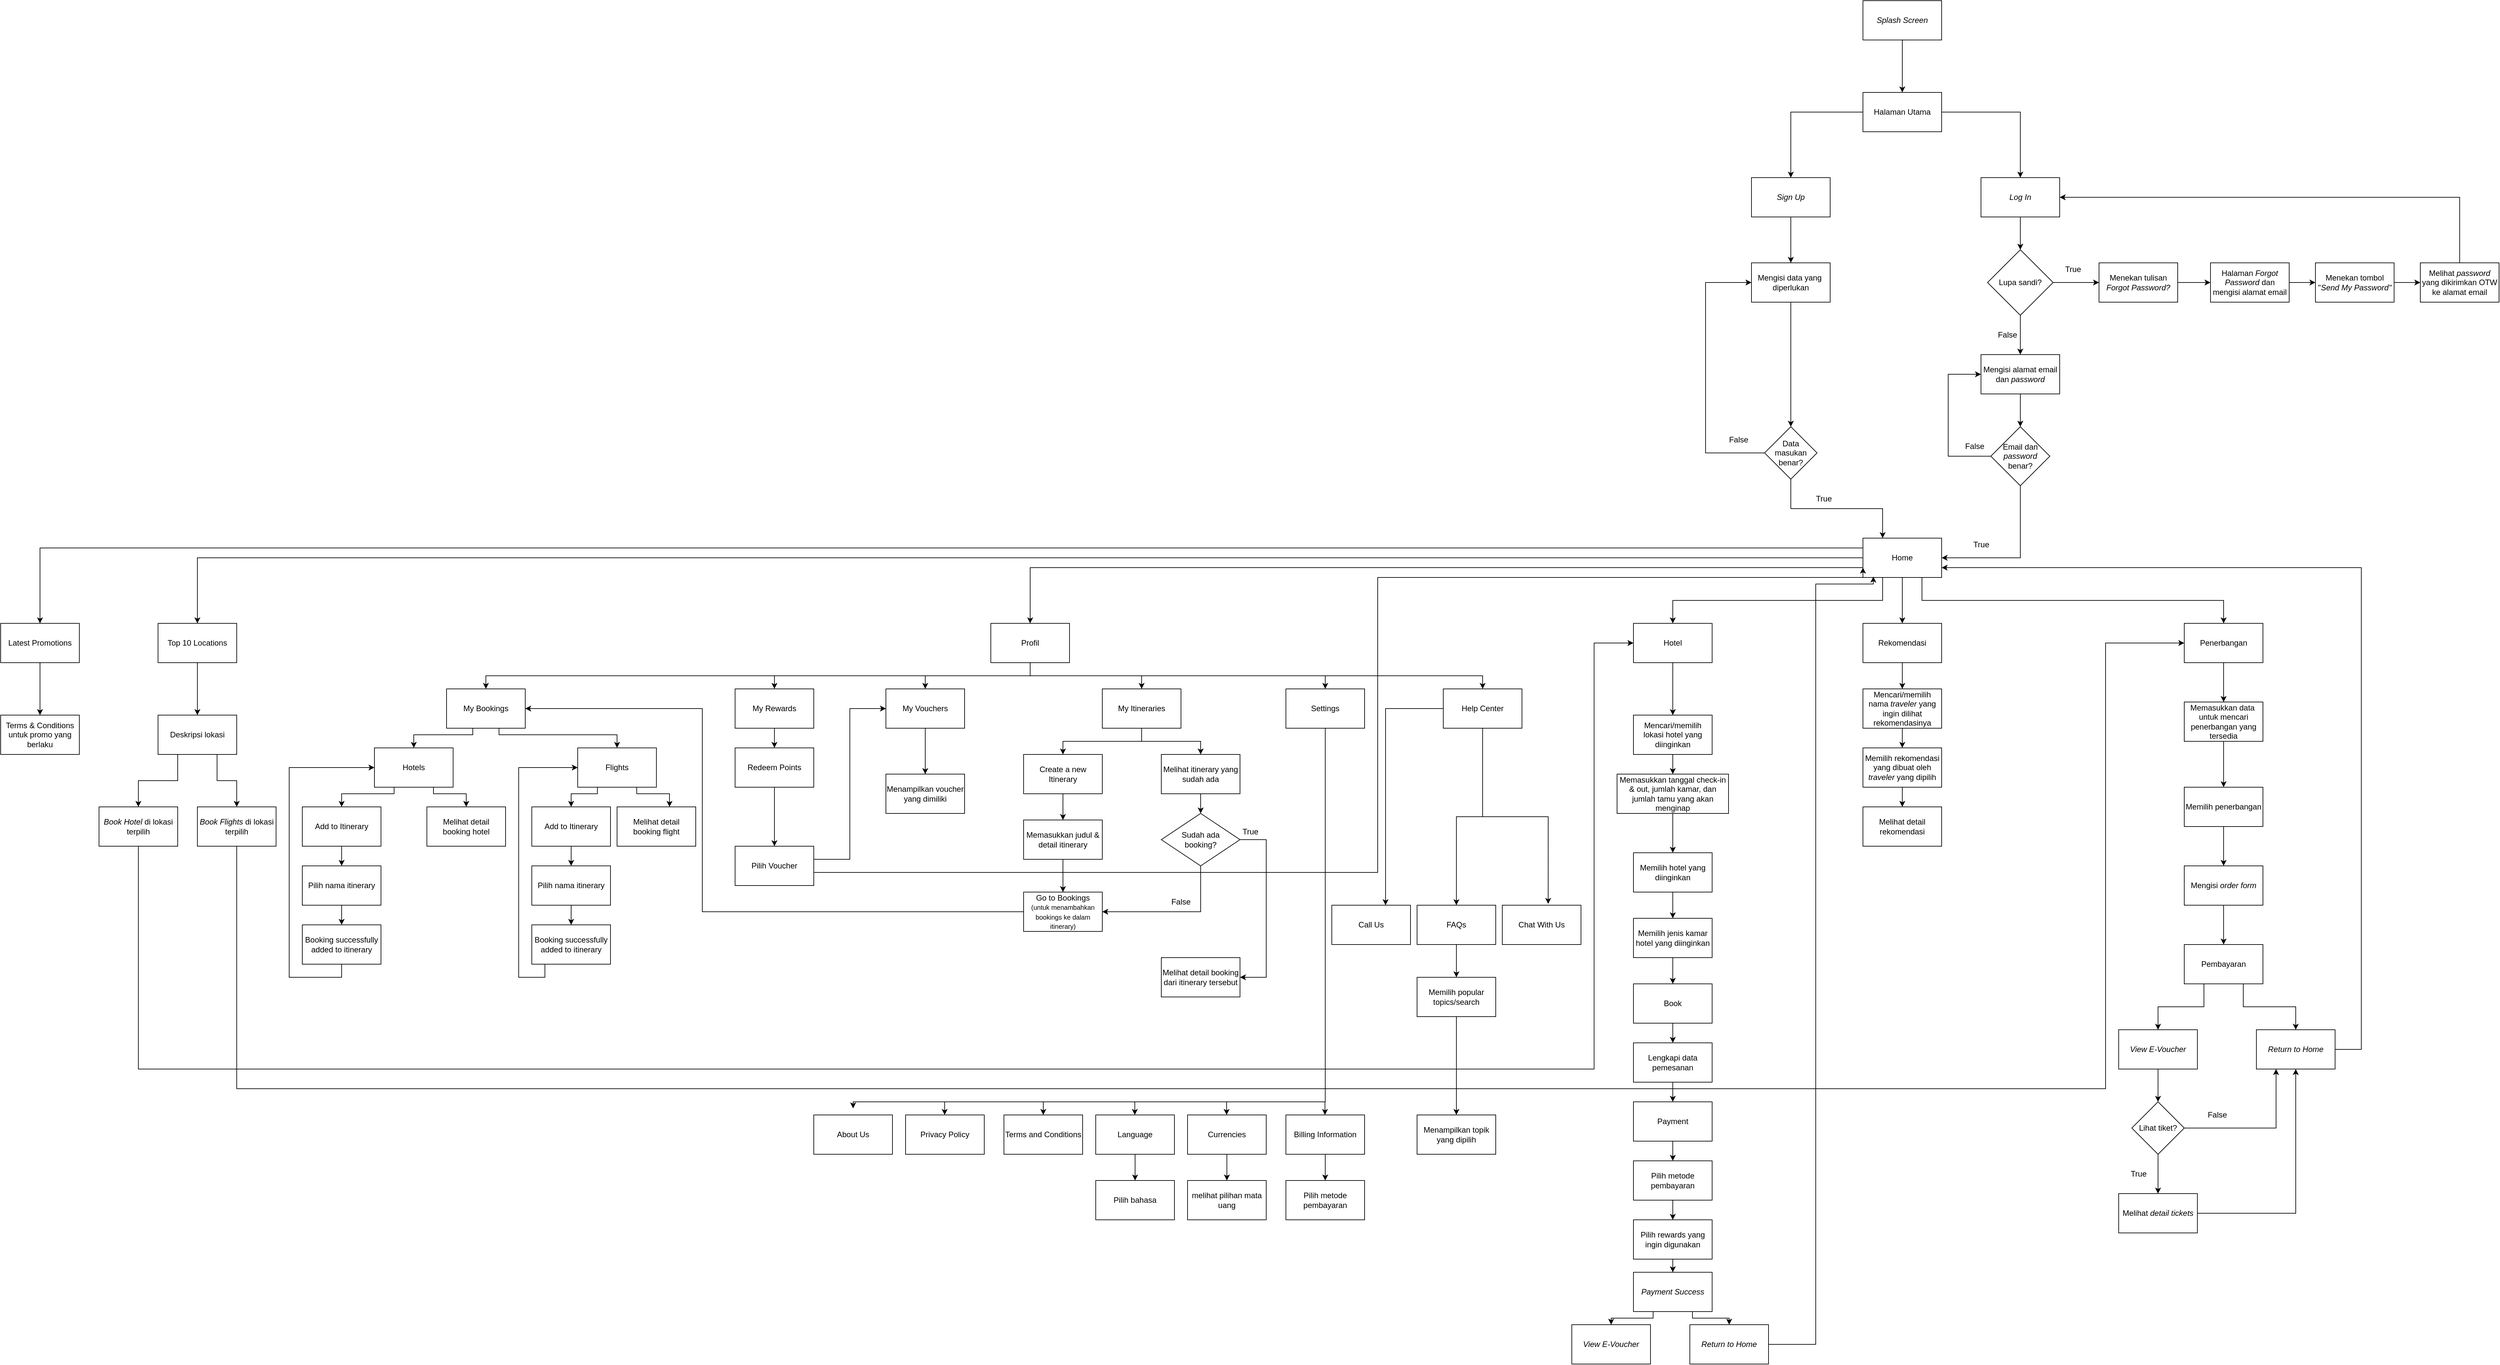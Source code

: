 <mxfile version="14.5.1" type="device"><diagram id="8YFYLt1w7RgwN1LZ5fEW" name="Page-1"><mxGraphModel dx="3655" dy="672" grid="1" gridSize="10" guides="1" tooltips="1" connect="1" arrows="1" fold="1" page="1" pageScale="1" pageWidth="850" pageHeight="1100" math="0" shadow="0"><root><mxCell id="0"/><mxCell id="1" parent="0"/><mxCell id="KbHJJBPF7_Dh9JoA5g-G-7" style="edgeStyle=orthogonalEdgeStyle;rounded=0;orthogonalLoop=1;jettySize=auto;html=1;exitX=0.5;exitY=1;exitDx=0;exitDy=0;" parent="1" source="KbHJJBPF7_Dh9JoA5g-G-1" target="KbHJJBPF7_Dh9JoA5g-G-2" edge="1"><mxGeometry relative="1" as="geometry"/></mxCell><mxCell id="KbHJJBPF7_Dh9JoA5g-G-1" value="&lt;i&gt;Splash Screen&lt;/i&gt;" style="rounded=0;whiteSpace=wrap;html=1;" parent="1" vertex="1"><mxGeometry x="420" y="60" width="120" height="60" as="geometry"/></mxCell><mxCell id="KbHJJBPF7_Dh9JoA5g-G-5" style="edgeStyle=orthogonalEdgeStyle;rounded=0;orthogonalLoop=1;jettySize=auto;html=1;exitX=0;exitY=0.5;exitDx=0;exitDy=0;" parent="1" source="KbHJJBPF7_Dh9JoA5g-G-2" target="KbHJJBPF7_Dh9JoA5g-G-3" edge="1"><mxGeometry relative="1" as="geometry"/></mxCell><mxCell id="KbHJJBPF7_Dh9JoA5g-G-6" style="edgeStyle=orthogonalEdgeStyle;rounded=0;orthogonalLoop=1;jettySize=auto;html=1;exitX=1;exitY=0.5;exitDx=0;exitDy=0;" parent="1" source="KbHJJBPF7_Dh9JoA5g-G-2" target="KbHJJBPF7_Dh9JoA5g-G-4" edge="1"><mxGeometry relative="1" as="geometry"/></mxCell><mxCell id="KbHJJBPF7_Dh9JoA5g-G-2" value="Halaman Utama" style="rounded=0;whiteSpace=wrap;html=1;" parent="1" vertex="1"><mxGeometry x="420" y="200" width="120" height="60" as="geometry"/></mxCell><mxCell id="KbHJJBPF7_Dh9JoA5g-G-9" style="edgeStyle=orthogonalEdgeStyle;rounded=0;orthogonalLoop=1;jettySize=auto;html=1;exitX=0.5;exitY=1;exitDx=0;exitDy=0;" parent="1" source="KbHJJBPF7_Dh9JoA5g-G-3" target="KbHJJBPF7_Dh9JoA5g-G-8" edge="1"><mxGeometry relative="1" as="geometry"/></mxCell><mxCell id="KbHJJBPF7_Dh9JoA5g-G-3" value="&lt;i&gt;Sign Up&lt;/i&gt;" style="rounded=0;whiteSpace=wrap;html=1;" parent="1" vertex="1"><mxGeometry x="250" y="330" width="120" height="60" as="geometry"/></mxCell><mxCell id="KbHJJBPF7_Dh9JoA5g-G-13" style="edgeStyle=orthogonalEdgeStyle;rounded=0;orthogonalLoop=1;jettySize=auto;html=1;exitX=0.5;exitY=1;exitDx=0;exitDy=0;" parent="1" source="KbHJJBPF7_Dh9JoA5g-G-4" target="KbHJJBPF7_Dh9JoA5g-G-12" edge="1"><mxGeometry relative="1" as="geometry"/></mxCell><mxCell id="KbHJJBPF7_Dh9JoA5g-G-4" value="&lt;i&gt;Log In&lt;/i&gt;" style="rounded=0;whiteSpace=wrap;html=1;" parent="1" vertex="1"><mxGeometry x="600" y="330" width="120" height="60" as="geometry"/></mxCell><mxCell id="KbHJJBPF7_Dh9JoA5g-G-37" style="edgeStyle=orthogonalEdgeStyle;rounded=0;orthogonalLoop=1;jettySize=auto;html=1;exitX=0.5;exitY=1;exitDx=0;exitDy=0;" parent="1" source="KbHJJBPF7_Dh9JoA5g-G-8" target="KbHJJBPF7_Dh9JoA5g-G-28" edge="1"><mxGeometry relative="1" as="geometry"/></mxCell><mxCell id="KbHJJBPF7_Dh9JoA5g-G-8" value="Mengisi data yang&amp;nbsp;&lt;br&gt;diperlukan" style="rounded=0;whiteSpace=wrap;html=1;" parent="1" vertex="1"><mxGeometry x="250" y="460" width="120" height="60" as="geometry"/></mxCell><mxCell id="KbHJJBPF7_Dh9JoA5g-G-30" style="edgeStyle=orthogonalEdgeStyle;rounded=0;orthogonalLoop=1;jettySize=auto;html=1;exitX=0.5;exitY=1;exitDx=0;exitDy=0;entryX=0.5;entryY=0;entryDx=0;entryDy=0;" parent="1" source="KbHJJBPF7_Dh9JoA5g-G-10" target="KbHJJBPF7_Dh9JoA5g-G-29" edge="1"><mxGeometry relative="1" as="geometry"/></mxCell><mxCell id="KbHJJBPF7_Dh9JoA5g-G-10" value="Mengisi alamat email dan &lt;i&gt;password&lt;/i&gt;" style="rounded=0;whiteSpace=wrap;html=1;" parent="1" vertex="1"><mxGeometry x="600" y="600" width="120" height="60" as="geometry"/></mxCell><mxCell id="KbHJJBPF7_Dh9JoA5g-G-15" style="edgeStyle=orthogonalEdgeStyle;rounded=0;orthogonalLoop=1;jettySize=auto;html=1;exitX=0.5;exitY=1;exitDx=0;exitDy=0;entryX=0.5;entryY=0;entryDx=0;entryDy=0;" parent="1" source="KbHJJBPF7_Dh9JoA5g-G-12" target="KbHJJBPF7_Dh9JoA5g-G-10" edge="1"><mxGeometry relative="1" as="geometry"/></mxCell><mxCell id="KbHJJBPF7_Dh9JoA5g-G-18" style="edgeStyle=orthogonalEdgeStyle;rounded=0;orthogonalLoop=1;jettySize=auto;html=1;exitX=1;exitY=0.5;exitDx=0;exitDy=0;entryX=0;entryY=0.5;entryDx=0;entryDy=0;" parent="1" source="KbHJJBPF7_Dh9JoA5g-G-12" target="KbHJJBPF7_Dh9JoA5g-G-17" edge="1"><mxGeometry relative="1" as="geometry"/></mxCell><mxCell id="KbHJJBPF7_Dh9JoA5g-G-12" value="Lupa sandi?" style="rhombus;whiteSpace=wrap;html=1;" parent="1" vertex="1"><mxGeometry x="610" y="440" width="100" height="100" as="geometry"/></mxCell><mxCell id="KbHJJBPF7_Dh9JoA5g-G-16" value="False" style="text;html=1;align=center;verticalAlign=middle;resizable=0;points=[];autosize=1;strokeColor=none;fillColor=none;" parent="1" vertex="1"><mxGeometry x="620" y="560" width="40" height="20" as="geometry"/></mxCell><mxCell id="KbHJJBPF7_Dh9JoA5g-G-24" style="edgeStyle=orthogonalEdgeStyle;rounded=0;orthogonalLoop=1;jettySize=auto;html=1;exitX=1;exitY=0.5;exitDx=0;exitDy=0;" parent="1" source="KbHJJBPF7_Dh9JoA5g-G-17" target="KbHJJBPF7_Dh9JoA5g-G-20" edge="1"><mxGeometry relative="1" as="geometry"/></mxCell><mxCell id="KbHJJBPF7_Dh9JoA5g-G-17" value="Menekan tulisan &lt;i&gt;Forgot Password?&lt;/i&gt;" style="rounded=0;whiteSpace=wrap;html=1;" parent="1" vertex="1"><mxGeometry x="780" y="460" width="120" height="60" as="geometry"/></mxCell><mxCell id="KbHJJBPF7_Dh9JoA5g-G-19" value="True" style="text;html=1;align=center;verticalAlign=middle;resizable=0;points=[];autosize=1;strokeColor=none;fillColor=none;" parent="1" vertex="1"><mxGeometry x="720" y="460" width="40" height="20" as="geometry"/></mxCell><mxCell id="KbHJJBPF7_Dh9JoA5g-G-25" style="edgeStyle=orthogonalEdgeStyle;rounded=0;orthogonalLoop=1;jettySize=auto;html=1;exitX=1;exitY=0.5;exitDx=0;exitDy=0;entryX=0;entryY=0.5;entryDx=0;entryDy=0;" parent="1" source="KbHJJBPF7_Dh9JoA5g-G-20" target="KbHJJBPF7_Dh9JoA5g-G-21" edge="1"><mxGeometry relative="1" as="geometry"/></mxCell><mxCell id="KbHJJBPF7_Dh9JoA5g-G-20" value="Halaman &lt;i&gt;Forgot Password&lt;/i&gt;&amp;nbsp;dan mengisi alamat email" style="rounded=0;whiteSpace=wrap;html=1;" parent="1" vertex="1"><mxGeometry x="950" y="460" width="120" height="60" as="geometry"/></mxCell><mxCell id="KbHJJBPF7_Dh9JoA5g-G-26" style="edgeStyle=orthogonalEdgeStyle;rounded=0;orthogonalLoop=1;jettySize=auto;html=1;exitX=1;exitY=0.5;exitDx=0;exitDy=0;entryX=0;entryY=0.5;entryDx=0;entryDy=0;" parent="1" source="KbHJJBPF7_Dh9JoA5g-G-21" target="KbHJJBPF7_Dh9JoA5g-G-22" edge="1"><mxGeometry relative="1" as="geometry"/></mxCell><mxCell id="KbHJJBPF7_Dh9JoA5g-G-21" value="Menekan tombol &quot;&lt;i&gt;Send My Password&quot;&lt;/i&gt;" style="rounded=0;whiteSpace=wrap;html=1;" parent="1" vertex="1"><mxGeometry x="1110" y="460" width="120" height="60" as="geometry"/></mxCell><mxCell id="KbHJJBPF7_Dh9JoA5g-G-23" style="edgeStyle=orthogonalEdgeStyle;rounded=0;orthogonalLoop=1;jettySize=auto;html=1;exitX=0.5;exitY=0;exitDx=0;exitDy=0;entryX=1;entryY=0.5;entryDx=0;entryDy=0;" parent="1" source="KbHJJBPF7_Dh9JoA5g-G-22" target="KbHJJBPF7_Dh9JoA5g-G-4" edge="1"><mxGeometry relative="1" as="geometry"/></mxCell><mxCell id="KbHJJBPF7_Dh9JoA5g-G-22" value="Melihat &lt;i&gt;password &lt;/i&gt;yang dikirimkan OTW ke alamat email" style="rounded=0;whiteSpace=wrap;html=1;" parent="1" vertex="1"><mxGeometry x="1270" y="460" width="120" height="60" as="geometry"/></mxCell><mxCell id="KbHJJBPF7_Dh9JoA5g-G-44" style="edgeStyle=orthogonalEdgeStyle;rounded=0;orthogonalLoop=1;jettySize=auto;html=1;exitX=0.25;exitY=1;exitDx=0;exitDy=0;" parent="1" source="KbHJJBPF7_Dh9JoA5g-G-27" target="KbHJJBPF7_Dh9JoA5g-G-42" edge="1"><mxGeometry relative="1" as="geometry"/></mxCell><mxCell id="KbHJJBPF7_Dh9JoA5g-G-45" style="edgeStyle=orthogonalEdgeStyle;rounded=0;orthogonalLoop=1;jettySize=auto;html=1;exitX=0.5;exitY=1;exitDx=0;exitDy=0;entryX=0.5;entryY=0;entryDx=0;entryDy=0;" parent="1" source="KbHJJBPF7_Dh9JoA5g-G-27" target="KbHJJBPF7_Dh9JoA5g-G-43" edge="1"><mxGeometry relative="1" as="geometry"/></mxCell><mxCell id="KbHJJBPF7_Dh9JoA5g-G-47" style="edgeStyle=orthogonalEdgeStyle;rounded=0;orthogonalLoop=1;jettySize=auto;html=1;exitX=0.75;exitY=1;exitDx=0;exitDy=0;entryX=0.5;entryY=0;entryDx=0;entryDy=0;" parent="1" source="KbHJJBPF7_Dh9JoA5g-G-27" target="KbHJJBPF7_Dh9JoA5g-G-46" edge="1"><mxGeometry relative="1" as="geometry"/></mxCell><mxCell id="KbHJJBPF7_Dh9JoA5g-G-49" style="edgeStyle=orthogonalEdgeStyle;rounded=0;orthogonalLoop=1;jettySize=auto;html=1;exitX=0;exitY=0.75;exitDx=0;exitDy=0;entryX=0.5;entryY=0;entryDx=0;entryDy=0;" parent="1" source="KbHJJBPF7_Dh9JoA5g-G-27" target="KbHJJBPF7_Dh9JoA5g-G-48" edge="1"><mxGeometry relative="1" as="geometry"/></mxCell><mxCell id="G6gUPYzxtePiCVGA9TBC-2" style="edgeStyle=orthogonalEdgeStyle;rounded=0;orthogonalLoop=1;jettySize=auto;html=1;exitX=0;exitY=0.5;exitDx=0;exitDy=0;entryX=0.5;entryY=0;entryDx=0;entryDy=0;" parent="1" source="KbHJJBPF7_Dh9JoA5g-G-27" target="G6gUPYzxtePiCVGA9TBC-1" edge="1"><mxGeometry relative="1" as="geometry"/></mxCell><mxCell id="G6gUPYzxtePiCVGA9TBC-4" style="edgeStyle=orthogonalEdgeStyle;rounded=0;orthogonalLoop=1;jettySize=auto;html=1;exitX=0;exitY=0.25;exitDx=0;exitDy=0;entryX=0.5;entryY=0;entryDx=0;entryDy=0;" parent="1" source="KbHJJBPF7_Dh9JoA5g-G-27" target="G6gUPYzxtePiCVGA9TBC-3" edge="1"><mxGeometry relative="1" as="geometry"/></mxCell><mxCell id="KbHJJBPF7_Dh9JoA5g-G-27" value="Home" style="rounded=0;whiteSpace=wrap;html=1;" parent="1" vertex="1"><mxGeometry x="420" y="880" width="120" height="60" as="geometry"/></mxCell><mxCell id="KbHJJBPF7_Dh9JoA5g-G-36" style="edgeStyle=orthogonalEdgeStyle;rounded=0;orthogonalLoop=1;jettySize=auto;html=1;exitX=0.5;exitY=1;exitDx=0;exitDy=0;entryX=0.25;entryY=0;entryDx=0;entryDy=0;" parent="1" source="KbHJJBPF7_Dh9JoA5g-G-28" target="KbHJJBPF7_Dh9JoA5g-G-27" edge="1"><mxGeometry relative="1" as="geometry"/></mxCell><mxCell id="KbHJJBPF7_Dh9JoA5g-G-38" style="edgeStyle=orthogonalEdgeStyle;rounded=0;orthogonalLoop=1;jettySize=auto;html=1;exitX=0;exitY=0.5;exitDx=0;exitDy=0;entryX=0;entryY=0.5;entryDx=0;entryDy=0;" parent="1" source="KbHJJBPF7_Dh9JoA5g-G-28" target="KbHJJBPF7_Dh9JoA5g-G-8" edge="1"><mxGeometry relative="1" as="geometry"><Array as="points"><mxPoint x="180" y="750"/><mxPoint x="180" y="490"/></Array></mxGeometry></mxCell><mxCell id="KbHJJBPF7_Dh9JoA5g-G-28" value="Data&lt;br&gt;masukan benar?" style="rhombus;whiteSpace=wrap;html=1;" parent="1" vertex="1"><mxGeometry x="270" y="710" width="80" height="80" as="geometry"/></mxCell><mxCell id="KbHJJBPF7_Dh9JoA5g-G-33" style="edgeStyle=orthogonalEdgeStyle;rounded=0;orthogonalLoop=1;jettySize=auto;html=1;exitX=0;exitY=0.5;exitDx=0;exitDy=0;entryX=0;entryY=0.5;entryDx=0;entryDy=0;" parent="1" source="KbHJJBPF7_Dh9JoA5g-G-29" target="KbHJJBPF7_Dh9JoA5g-G-10" edge="1"><mxGeometry relative="1" as="geometry"><Array as="points"><mxPoint x="550" y="755"/><mxPoint x="550" y="630"/></Array></mxGeometry></mxCell><mxCell id="KbHJJBPF7_Dh9JoA5g-G-35" style="edgeStyle=orthogonalEdgeStyle;rounded=0;orthogonalLoop=1;jettySize=auto;html=1;exitX=0.5;exitY=1;exitDx=0;exitDy=0;entryX=1;entryY=0.5;entryDx=0;entryDy=0;" parent="1" source="KbHJJBPF7_Dh9JoA5g-G-29" target="KbHJJBPF7_Dh9JoA5g-G-27" edge="1"><mxGeometry relative="1" as="geometry"/></mxCell><mxCell id="KbHJJBPF7_Dh9JoA5g-G-29" value="Email dan &lt;i&gt;password &lt;/i&gt;benar?" style="rhombus;whiteSpace=wrap;html=1;" parent="1" vertex="1"><mxGeometry x="615" y="710" width="90" height="90" as="geometry"/></mxCell><mxCell id="KbHJJBPF7_Dh9JoA5g-G-34" value="False" style="text;html=1;align=center;verticalAlign=middle;resizable=0;points=[];autosize=1;strokeColor=none;fillColor=none;" parent="1" vertex="1"><mxGeometry x="570" y="730" width="40" height="20" as="geometry"/></mxCell><mxCell id="KbHJJBPF7_Dh9JoA5g-G-39" value="False" style="text;html=1;align=center;verticalAlign=middle;resizable=0;points=[];autosize=1;strokeColor=none;fillColor=none;" parent="1" vertex="1"><mxGeometry x="210" y="720" width="40" height="20" as="geometry"/></mxCell><mxCell id="KbHJJBPF7_Dh9JoA5g-G-40" value="True" style="text;html=1;align=center;verticalAlign=middle;resizable=0;points=[];autosize=1;strokeColor=none;fillColor=none;" parent="1" vertex="1"><mxGeometry x="340" y="810" width="40" height="20" as="geometry"/></mxCell><mxCell id="KbHJJBPF7_Dh9JoA5g-G-41" value="True" style="text;html=1;align=center;verticalAlign=middle;resizable=0;points=[];autosize=1;strokeColor=none;fillColor=none;" parent="1" vertex="1"><mxGeometry x="580" y="880" width="40" height="20" as="geometry"/></mxCell><mxCell id="Qm7H0HKvZ-F3eRkmMisn-2" style="edgeStyle=orthogonalEdgeStyle;rounded=0;orthogonalLoop=1;jettySize=auto;html=1;exitX=0.5;exitY=1;exitDx=0;exitDy=0;entryX=0.5;entryY=0;entryDx=0;entryDy=0;" parent="1" source="KbHJJBPF7_Dh9JoA5g-G-42" target="Qm7H0HKvZ-F3eRkmMisn-1" edge="1"><mxGeometry relative="1" as="geometry"/></mxCell><mxCell id="KbHJJBPF7_Dh9JoA5g-G-42" value="Hotel" style="rounded=0;whiteSpace=wrap;html=1;" parent="1" vertex="1"><mxGeometry x="70" y="1010" width="120" height="60" as="geometry"/></mxCell><mxCell id="fMOGtuUM9XB1euA9JvSt-58" style="edgeStyle=orthogonalEdgeStyle;rounded=0;orthogonalLoop=1;jettySize=auto;html=1;exitX=0.5;exitY=1;exitDx=0;exitDy=0;entryX=0.5;entryY=0;entryDx=0;entryDy=0;fontSize=12;" parent="1" source="KbHJJBPF7_Dh9JoA5g-G-43" target="fMOGtuUM9XB1euA9JvSt-55" edge="1"><mxGeometry relative="1" as="geometry"/></mxCell><mxCell id="KbHJJBPF7_Dh9JoA5g-G-43" value="Rekomendasi" style="rounded=0;whiteSpace=wrap;html=1;" parent="1" vertex="1"><mxGeometry x="420" y="1010" width="120" height="60" as="geometry"/></mxCell><mxCell id="KbHJJBPF7_Dh9JoA5g-G-52" style="edgeStyle=orthogonalEdgeStyle;rounded=0;orthogonalLoop=1;jettySize=auto;html=1;exitX=0.5;exitY=1;exitDx=0;exitDy=0;entryX=0.5;entryY=0;entryDx=0;entryDy=0;" parent="1" source="KbHJJBPF7_Dh9JoA5g-G-46" target="KbHJJBPF7_Dh9JoA5g-G-51" edge="1"><mxGeometry relative="1" as="geometry"/></mxCell><mxCell id="KbHJJBPF7_Dh9JoA5g-G-46" value="Penerbangan" style="rounded=0;whiteSpace=wrap;html=1;" parent="1" vertex="1"><mxGeometry x="910" y="1010" width="120" height="60" as="geometry"/></mxCell><mxCell id="fMOGtuUM9XB1euA9JvSt-9" style="edgeStyle=orthogonalEdgeStyle;rounded=0;orthogonalLoop=1;jettySize=auto;html=1;exitX=0.5;exitY=1;exitDx=0;exitDy=0;entryX=0.5;entryY=0;entryDx=0;entryDy=0;" parent="1" source="KbHJJBPF7_Dh9JoA5g-G-48" target="fMOGtuUM9XB1euA9JvSt-1" edge="1"><mxGeometry relative="1" as="geometry"/></mxCell><mxCell id="fMOGtuUM9XB1euA9JvSt-10" style="edgeStyle=orthogonalEdgeStyle;rounded=0;orthogonalLoop=1;jettySize=auto;html=1;exitX=0.5;exitY=1;exitDx=0;exitDy=0;entryX=0.5;entryY=0;entryDx=0;entryDy=0;" parent="1" source="KbHJJBPF7_Dh9JoA5g-G-48" target="fMOGtuUM9XB1euA9JvSt-2" edge="1"><mxGeometry relative="1" as="geometry"/></mxCell><mxCell id="fMOGtuUM9XB1euA9JvSt-11" style="edgeStyle=orthogonalEdgeStyle;rounded=0;orthogonalLoop=1;jettySize=auto;html=1;exitX=0.5;exitY=1;exitDx=0;exitDy=0;entryX=0.5;entryY=0;entryDx=0;entryDy=0;" parent="1" source="KbHJJBPF7_Dh9JoA5g-G-48" target="fMOGtuUM9XB1euA9JvSt-3" edge="1"><mxGeometry relative="1" as="geometry"/></mxCell><mxCell id="fMOGtuUM9XB1euA9JvSt-12" style="edgeStyle=orthogonalEdgeStyle;rounded=0;orthogonalLoop=1;jettySize=auto;html=1;exitX=0.5;exitY=1;exitDx=0;exitDy=0;entryX=0.5;entryY=0;entryDx=0;entryDy=0;" parent="1" source="KbHJJBPF7_Dh9JoA5g-G-48" target="fMOGtuUM9XB1euA9JvSt-4" edge="1"><mxGeometry relative="1" as="geometry"/></mxCell><mxCell id="fMOGtuUM9XB1euA9JvSt-13" style="edgeStyle=orthogonalEdgeStyle;rounded=0;orthogonalLoop=1;jettySize=auto;html=1;exitX=0.5;exitY=1;exitDx=0;exitDy=0;entryX=0.5;entryY=0;entryDx=0;entryDy=0;" parent="1" source="KbHJJBPF7_Dh9JoA5g-G-48" target="fMOGtuUM9XB1euA9JvSt-5" edge="1"><mxGeometry relative="1" as="geometry"/></mxCell><mxCell id="fMOGtuUM9XB1euA9JvSt-14" style="edgeStyle=orthogonalEdgeStyle;rounded=0;orthogonalLoop=1;jettySize=auto;html=1;exitX=0.5;exitY=1;exitDx=0;exitDy=0;" parent="1" source="KbHJJBPF7_Dh9JoA5g-G-48" target="fMOGtuUM9XB1euA9JvSt-6" edge="1"><mxGeometry relative="1" as="geometry"/></mxCell><mxCell id="KbHJJBPF7_Dh9JoA5g-G-48" value="Profil" style="rounded=0;whiteSpace=wrap;html=1;" parent="1" vertex="1"><mxGeometry x="-910" y="1010" width="120" height="60" as="geometry"/></mxCell><mxCell id="KbHJJBPF7_Dh9JoA5g-G-54" style="edgeStyle=orthogonalEdgeStyle;rounded=0;orthogonalLoop=1;jettySize=auto;html=1;exitX=0.5;exitY=1;exitDx=0;exitDy=0;entryX=0.5;entryY=0;entryDx=0;entryDy=0;" parent="1" source="KbHJJBPF7_Dh9JoA5g-G-51" target="KbHJJBPF7_Dh9JoA5g-G-53" edge="1"><mxGeometry relative="1" as="geometry"/></mxCell><mxCell id="KbHJJBPF7_Dh9JoA5g-G-51" value="Memasukkan data&amp;nbsp; untuk mencari penerbangan yang tersedia" style="rounded=0;whiteSpace=wrap;html=1;" parent="1" vertex="1"><mxGeometry x="910" y="1130" width="120" height="60" as="geometry"/></mxCell><mxCell id="KbHJJBPF7_Dh9JoA5g-G-60" style="edgeStyle=orthogonalEdgeStyle;rounded=0;orthogonalLoop=1;jettySize=auto;html=1;exitX=0.5;exitY=1;exitDx=0;exitDy=0;entryX=0.5;entryY=0;entryDx=0;entryDy=0;" parent="1" source="KbHJJBPF7_Dh9JoA5g-G-53" target="KbHJJBPF7_Dh9JoA5g-G-55" edge="1"><mxGeometry relative="1" as="geometry"/></mxCell><mxCell id="KbHJJBPF7_Dh9JoA5g-G-53" value="Memilih penerbangan" style="rounded=0;whiteSpace=wrap;html=1;" parent="1" vertex="1"><mxGeometry x="910" y="1260" width="120" height="60" as="geometry"/></mxCell><mxCell id="KbHJJBPF7_Dh9JoA5g-G-61" style="edgeStyle=orthogonalEdgeStyle;rounded=0;orthogonalLoop=1;jettySize=auto;html=1;exitX=0.5;exitY=1;exitDx=0;exitDy=0;entryX=0.5;entryY=0;entryDx=0;entryDy=0;" parent="1" source="KbHJJBPF7_Dh9JoA5g-G-55" target="KbHJJBPF7_Dh9JoA5g-G-56" edge="1"><mxGeometry relative="1" as="geometry"/></mxCell><mxCell id="KbHJJBPF7_Dh9JoA5g-G-55" value="Mengisi&amp;nbsp;&lt;i&gt;order form&lt;/i&gt;" style="rounded=0;whiteSpace=wrap;html=1;" parent="1" vertex="1"><mxGeometry x="910" y="1380" width="120" height="60" as="geometry"/></mxCell><mxCell id="KbHJJBPF7_Dh9JoA5g-G-71" style="edgeStyle=orthogonalEdgeStyle;rounded=0;orthogonalLoop=1;jettySize=auto;html=1;exitX=0.25;exitY=1;exitDx=0;exitDy=0;entryX=0.5;entryY=0;entryDx=0;entryDy=0;" parent="1" source="KbHJJBPF7_Dh9JoA5g-G-56" target="KbHJJBPF7_Dh9JoA5g-G-58" edge="1"><mxGeometry relative="1" as="geometry"/></mxCell><mxCell id="KbHJJBPF7_Dh9JoA5g-G-72" style="edgeStyle=orthogonalEdgeStyle;rounded=0;orthogonalLoop=1;jettySize=auto;html=1;exitX=0.75;exitY=1;exitDx=0;exitDy=0;entryX=0.5;entryY=0;entryDx=0;entryDy=0;" parent="1" source="KbHJJBPF7_Dh9JoA5g-G-56" target="KbHJJBPF7_Dh9JoA5g-G-65" edge="1"><mxGeometry relative="1" as="geometry"/></mxCell><mxCell id="KbHJJBPF7_Dh9JoA5g-G-56" value="Pembayaran" style="rounded=0;whiteSpace=wrap;html=1;" parent="1" vertex="1"><mxGeometry x="910" y="1500" width="120" height="60" as="geometry"/></mxCell><mxCell id="KbHJJBPF7_Dh9JoA5g-G-67" style="edgeStyle=orthogonalEdgeStyle;rounded=0;orthogonalLoop=1;jettySize=auto;html=1;exitX=0.5;exitY=1;exitDx=0;exitDy=0;" parent="1" source="KbHJJBPF7_Dh9JoA5g-G-58" target="KbHJJBPF7_Dh9JoA5g-G-66" edge="1"><mxGeometry relative="1" as="geometry"/></mxCell><mxCell id="KbHJJBPF7_Dh9JoA5g-G-58" value="&lt;i&gt;View E-Voucher&lt;/i&gt;" style="rounded=0;whiteSpace=wrap;html=1;" parent="1" vertex="1"><mxGeometry x="810" y="1630" width="120" height="60" as="geometry"/></mxCell><mxCell id="KbHJJBPF7_Dh9JoA5g-G-73" style="edgeStyle=orthogonalEdgeStyle;rounded=0;orthogonalLoop=1;jettySize=auto;html=1;exitX=1;exitY=0.5;exitDx=0;exitDy=0;entryX=1;entryY=0.75;entryDx=0;entryDy=0;" parent="1" source="KbHJJBPF7_Dh9JoA5g-G-65" target="KbHJJBPF7_Dh9JoA5g-G-27" edge="1"><mxGeometry relative="1" as="geometry"><Array as="points"><mxPoint x="1180" y="1660"/><mxPoint x="1180" y="925"/></Array></mxGeometry></mxCell><mxCell id="KbHJJBPF7_Dh9JoA5g-G-65" value="&lt;i&gt;Return to Home&lt;/i&gt;" style="rounded=0;whiteSpace=wrap;html=1;" parent="1" vertex="1"><mxGeometry x="1020" y="1630" width="120" height="60" as="geometry"/></mxCell><mxCell id="KbHJJBPF7_Dh9JoA5g-G-69" style="edgeStyle=orthogonalEdgeStyle;rounded=0;orthogonalLoop=1;jettySize=auto;html=1;exitX=0.5;exitY=1;exitDx=0;exitDy=0;entryX=0.5;entryY=0;entryDx=0;entryDy=0;" parent="1" source="KbHJJBPF7_Dh9JoA5g-G-66" target="KbHJJBPF7_Dh9JoA5g-G-68" edge="1"><mxGeometry relative="1" as="geometry"/></mxCell><mxCell id="KbHJJBPF7_Dh9JoA5g-G-78" style="edgeStyle=orthogonalEdgeStyle;rounded=0;orthogonalLoop=1;jettySize=auto;html=1;exitX=1;exitY=0.5;exitDx=0;exitDy=0;entryX=0.25;entryY=1;entryDx=0;entryDy=0;" parent="1" source="KbHJJBPF7_Dh9JoA5g-G-66" target="KbHJJBPF7_Dh9JoA5g-G-65" edge="1"><mxGeometry relative="1" as="geometry"/></mxCell><mxCell id="KbHJJBPF7_Dh9JoA5g-G-66" value="Lihat tiket?" style="rhombus;whiteSpace=wrap;html=1;" parent="1" vertex="1"><mxGeometry x="830" y="1740" width="80" height="80" as="geometry"/></mxCell><mxCell id="KbHJJBPF7_Dh9JoA5g-G-77" style="edgeStyle=orthogonalEdgeStyle;rounded=0;orthogonalLoop=1;jettySize=auto;html=1;exitX=1;exitY=0.5;exitDx=0;exitDy=0;entryX=0.5;entryY=1;entryDx=0;entryDy=0;" parent="1" source="KbHJJBPF7_Dh9JoA5g-G-68" target="KbHJJBPF7_Dh9JoA5g-G-65" edge="1"><mxGeometry relative="1" as="geometry"/></mxCell><mxCell id="KbHJJBPF7_Dh9JoA5g-G-68" value="Melihat &lt;i&gt;detail tickets&lt;/i&gt;" style="rounded=0;whiteSpace=wrap;html=1;" parent="1" vertex="1"><mxGeometry x="810" y="1880" width="120" height="60" as="geometry"/></mxCell><mxCell id="KbHJJBPF7_Dh9JoA5g-G-70" value="True" style="text;html=1;align=center;verticalAlign=middle;resizable=0;points=[];autosize=1;strokeColor=none;fillColor=none;" parent="1" vertex="1"><mxGeometry x="820" y="1840" width="40" height="20" as="geometry"/></mxCell><mxCell id="KbHJJBPF7_Dh9JoA5g-G-79" value="False" style="text;html=1;align=center;verticalAlign=middle;resizable=0;points=[];autosize=1;strokeColor=none;fillColor=none;" parent="1" vertex="1"><mxGeometry x="940" y="1750" width="40" height="20" as="geometry"/></mxCell><mxCell id="G6gUPYzxtePiCVGA9TBC-8" style="edgeStyle=orthogonalEdgeStyle;rounded=0;orthogonalLoop=1;jettySize=auto;html=1;exitX=0.5;exitY=1;exitDx=0;exitDy=0;entryX=0.5;entryY=0;entryDx=0;entryDy=0;" parent="1" source="G6gUPYzxtePiCVGA9TBC-1" target="G6gUPYzxtePiCVGA9TBC-7" edge="1"><mxGeometry relative="1" as="geometry"/></mxCell><mxCell id="G6gUPYzxtePiCVGA9TBC-1" value="Top 10 Locations" style="rounded=0;whiteSpace=wrap;html=1;" parent="1" vertex="1"><mxGeometry x="-2180" y="1010" width="120" height="60" as="geometry"/></mxCell><mxCell id="G6gUPYzxtePiCVGA9TBC-6" style="edgeStyle=orthogonalEdgeStyle;rounded=0;orthogonalLoop=1;jettySize=auto;html=1;exitX=0.5;exitY=1;exitDx=0;exitDy=0;" parent="1" source="G6gUPYzxtePiCVGA9TBC-3" target="G6gUPYzxtePiCVGA9TBC-5" edge="1"><mxGeometry relative="1" as="geometry"/></mxCell><mxCell id="G6gUPYzxtePiCVGA9TBC-3" value="Latest Promotions" style="rounded=0;whiteSpace=wrap;html=1;" parent="1" vertex="1"><mxGeometry x="-2420" y="1010" width="120" height="60" as="geometry"/></mxCell><mxCell id="G6gUPYzxtePiCVGA9TBC-5" value="Terms &amp;amp; Conditions untuk promo yang berlaku" style="rounded=0;whiteSpace=wrap;html=1;" parent="1" vertex="1"><mxGeometry x="-2420" y="1150" width="120" height="60" as="geometry"/></mxCell><mxCell id="G6gUPYzxtePiCVGA9TBC-12" style="edgeStyle=orthogonalEdgeStyle;rounded=0;orthogonalLoop=1;jettySize=auto;html=1;exitX=0.25;exitY=1;exitDx=0;exitDy=0;" parent="1" source="G6gUPYzxtePiCVGA9TBC-7" target="G6gUPYzxtePiCVGA9TBC-9" edge="1"><mxGeometry relative="1" as="geometry"/></mxCell><mxCell id="G6gUPYzxtePiCVGA9TBC-13" style="edgeStyle=orthogonalEdgeStyle;rounded=0;orthogonalLoop=1;jettySize=auto;html=1;exitX=0.75;exitY=1;exitDx=0;exitDy=0;entryX=0.5;entryY=0;entryDx=0;entryDy=0;" parent="1" source="G6gUPYzxtePiCVGA9TBC-7" target="G6gUPYzxtePiCVGA9TBC-10" edge="1"><mxGeometry relative="1" as="geometry"/></mxCell><mxCell id="G6gUPYzxtePiCVGA9TBC-7" value="Deskripsi lokasi" style="rounded=0;whiteSpace=wrap;html=1;" parent="1" vertex="1"><mxGeometry x="-2180" y="1150" width="120" height="60" as="geometry"/></mxCell><mxCell id="G6gUPYzxtePiCVGA9TBC-16" style="edgeStyle=orthogonalEdgeStyle;rounded=0;orthogonalLoop=1;jettySize=auto;html=1;exitX=0.5;exitY=1;exitDx=0;exitDy=0;entryX=0;entryY=0.5;entryDx=0;entryDy=0;" parent="1" source="G6gUPYzxtePiCVGA9TBC-9" target="KbHJJBPF7_Dh9JoA5g-G-42" edge="1"><mxGeometry relative="1" as="geometry"><Array as="points"><mxPoint x="-2210" y="1690"/><mxPoint x="10" y="1690"/><mxPoint x="10" y="1040"/></Array></mxGeometry></mxCell><mxCell id="G6gUPYzxtePiCVGA9TBC-9" value="&lt;i&gt;Book Hotel &lt;/i&gt;di lokasi terpilih" style="rounded=0;whiteSpace=wrap;html=1;" parent="1" vertex="1"><mxGeometry x="-2270" y="1290" width="120" height="60" as="geometry"/></mxCell><mxCell id="G6gUPYzxtePiCVGA9TBC-14" style="edgeStyle=orthogonalEdgeStyle;rounded=0;orthogonalLoop=1;jettySize=auto;html=1;exitX=0.5;exitY=1;exitDx=0;exitDy=0;entryX=0;entryY=0.5;entryDx=0;entryDy=0;" parent="1" source="G6gUPYzxtePiCVGA9TBC-10" target="KbHJJBPF7_Dh9JoA5g-G-46" edge="1"><mxGeometry relative="1" as="geometry"><Array as="points"><mxPoint x="-2060" y="1720"/><mxPoint x="790" y="1720"/><mxPoint x="790" y="1040"/></Array></mxGeometry></mxCell><mxCell id="G6gUPYzxtePiCVGA9TBC-10" value="&lt;i&gt;Book Flights&lt;/i&gt; di lokasi terpilih" style="rounded=0;whiteSpace=wrap;html=1;" parent="1" vertex="1"><mxGeometry x="-2120" y="1290" width="120" height="60" as="geometry"/></mxCell><mxCell id="Qm7H0HKvZ-F3eRkmMisn-5" style="edgeStyle=orthogonalEdgeStyle;rounded=0;orthogonalLoop=1;jettySize=auto;html=1;exitX=0.5;exitY=1;exitDx=0;exitDy=0;entryX=0.5;entryY=0;entryDx=0;entryDy=0;" parent="1" source="Qm7H0HKvZ-F3eRkmMisn-1" target="Qm7H0HKvZ-F3eRkmMisn-3" edge="1"><mxGeometry relative="1" as="geometry"/></mxCell><mxCell id="Qm7H0HKvZ-F3eRkmMisn-1" value="Mencari/memilih lokasi hotel yang diinginkan" style="rounded=0;whiteSpace=wrap;html=1;" parent="1" vertex="1"><mxGeometry x="70" y="1150" width="120" height="60" as="geometry"/></mxCell><mxCell id="Qm7H0HKvZ-F3eRkmMisn-7" style="edgeStyle=orthogonalEdgeStyle;rounded=0;orthogonalLoop=1;jettySize=auto;html=1;exitX=0.5;exitY=1;exitDx=0;exitDy=0;entryX=0.5;entryY=0;entryDx=0;entryDy=0;" parent="1" source="Qm7H0HKvZ-F3eRkmMisn-3" target="Qm7H0HKvZ-F3eRkmMisn-6" edge="1"><mxGeometry relative="1" as="geometry"/></mxCell><mxCell id="Qm7H0HKvZ-F3eRkmMisn-3" value="Memasukkan tanggal check-in &amp;amp; out, jumlah kamar, dan jumlah tamu yang akan menginap" style="rounded=0;whiteSpace=wrap;html=1;" parent="1" vertex="1"><mxGeometry x="45" y="1240" width="170" height="60" as="geometry"/></mxCell><mxCell id="Qm7H0HKvZ-F3eRkmMisn-10" style="edgeStyle=orthogonalEdgeStyle;rounded=0;orthogonalLoop=1;jettySize=auto;html=1;exitX=0.5;exitY=1;exitDx=0;exitDy=0;entryX=0.5;entryY=0;entryDx=0;entryDy=0;" parent="1" source="Qm7H0HKvZ-F3eRkmMisn-6" target="Qm7H0HKvZ-F3eRkmMisn-9" edge="1"><mxGeometry relative="1" as="geometry"/></mxCell><mxCell id="Qm7H0HKvZ-F3eRkmMisn-6" value="Memilih hotel yang diinginkan" style="rounded=0;whiteSpace=wrap;html=1;" parent="1" vertex="1"><mxGeometry x="70" y="1360" width="120" height="60" as="geometry"/></mxCell><mxCell id="Qm7H0HKvZ-F3eRkmMisn-12" style="edgeStyle=orthogonalEdgeStyle;rounded=0;orthogonalLoop=1;jettySize=auto;html=1;exitX=0.5;exitY=1;exitDx=0;exitDy=0;" parent="1" source="Qm7H0HKvZ-F3eRkmMisn-9" target="Qm7H0HKvZ-F3eRkmMisn-11" edge="1"><mxGeometry relative="1" as="geometry"/></mxCell><mxCell id="Qm7H0HKvZ-F3eRkmMisn-9" value="Memilih jenis kamar hotel yang diinginkan" style="rounded=0;whiteSpace=wrap;html=1;" parent="1" vertex="1"><mxGeometry x="70" y="1460" width="120" height="60" as="geometry"/></mxCell><mxCell id="Qm7H0HKvZ-F3eRkmMisn-14" style="edgeStyle=orthogonalEdgeStyle;rounded=0;orthogonalLoop=1;jettySize=auto;html=1;exitX=0.5;exitY=1;exitDx=0;exitDy=0;entryX=0.5;entryY=0;entryDx=0;entryDy=0;" parent="1" source="Qm7H0HKvZ-F3eRkmMisn-11" target="Qm7H0HKvZ-F3eRkmMisn-13" edge="1"><mxGeometry relative="1" as="geometry"/></mxCell><mxCell id="Qm7H0HKvZ-F3eRkmMisn-11" value="Book" style="rounded=0;whiteSpace=wrap;html=1;" parent="1" vertex="1"><mxGeometry x="70" y="1560" width="120" height="60" as="geometry"/></mxCell><mxCell id="Qm7H0HKvZ-F3eRkmMisn-16" style="edgeStyle=orthogonalEdgeStyle;rounded=0;orthogonalLoop=1;jettySize=auto;html=1;exitX=0.5;exitY=1;exitDx=0;exitDy=0;entryX=0.5;entryY=0;entryDx=0;entryDy=0;" parent="1" source="Qm7H0HKvZ-F3eRkmMisn-13" target="Qm7H0HKvZ-F3eRkmMisn-15" edge="1"><mxGeometry relative="1" as="geometry"/></mxCell><mxCell id="Qm7H0HKvZ-F3eRkmMisn-13" value="Lengkapi data pemesanan" style="rounded=0;whiteSpace=wrap;html=1;" parent="1" vertex="1"><mxGeometry x="70" y="1650" width="120" height="60" as="geometry"/></mxCell><mxCell id="Qm7H0HKvZ-F3eRkmMisn-19" style="edgeStyle=orthogonalEdgeStyle;rounded=0;orthogonalLoop=1;jettySize=auto;html=1;exitX=0.5;exitY=1;exitDx=0;exitDy=0;entryX=0.5;entryY=0;entryDx=0;entryDy=0;" parent="1" source="Qm7H0HKvZ-F3eRkmMisn-15" target="Qm7H0HKvZ-F3eRkmMisn-17" edge="1"><mxGeometry relative="1" as="geometry"/></mxCell><mxCell id="Qm7H0HKvZ-F3eRkmMisn-15" value="Payment" style="rounded=0;whiteSpace=wrap;html=1;" parent="1" vertex="1"><mxGeometry x="70" y="1740" width="120" height="60" as="geometry"/></mxCell><mxCell id="Qm7H0HKvZ-F3eRkmMisn-20" style="edgeStyle=orthogonalEdgeStyle;rounded=0;orthogonalLoop=1;jettySize=auto;html=1;exitX=0.5;exitY=1;exitDx=0;exitDy=0;entryX=0.5;entryY=0;entryDx=0;entryDy=0;" parent="1" source="Qm7H0HKvZ-F3eRkmMisn-17" target="Qm7H0HKvZ-F3eRkmMisn-18" edge="1"><mxGeometry relative="1" as="geometry"/></mxCell><mxCell id="Qm7H0HKvZ-F3eRkmMisn-17" value="Pilih metode pembayaran" style="rounded=0;whiteSpace=wrap;html=1;" parent="1" vertex="1"><mxGeometry x="70" y="1830" width="120" height="60" as="geometry"/></mxCell><mxCell id="Qm7H0HKvZ-F3eRkmMisn-24" style="edgeStyle=orthogonalEdgeStyle;rounded=0;orthogonalLoop=1;jettySize=auto;html=1;exitX=0.5;exitY=1;exitDx=0;exitDy=0;entryX=0.5;entryY=0;entryDx=0;entryDy=0;" parent="1" source="Qm7H0HKvZ-F3eRkmMisn-18" target="Qm7H0HKvZ-F3eRkmMisn-21" edge="1"><mxGeometry relative="1" as="geometry"/></mxCell><mxCell id="Qm7H0HKvZ-F3eRkmMisn-18" value="Pilih rewards yang ingin digunakan" style="rounded=0;whiteSpace=wrap;html=1;" parent="1" vertex="1"><mxGeometry x="70" y="1920" width="120" height="60" as="geometry"/></mxCell><mxCell id="Qm7H0HKvZ-F3eRkmMisn-25" style="edgeStyle=orthogonalEdgeStyle;rounded=0;orthogonalLoop=1;jettySize=auto;html=1;exitX=0.25;exitY=1;exitDx=0;exitDy=0;entryX=0.5;entryY=0;entryDx=0;entryDy=0;" parent="1" source="Qm7H0HKvZ-F3eRkmMisn-21" target="Qm7H0HKvZ-F3eRkmMisn-22" edge="1"><mxGeometry relative="1" as="geometry"><Array as="points"><mxPoint x="100" y="2070"/><mxPoint x="36" y="2070"/></Array></mxGeometry></mxCell><mxCell id="Qm7H0HKvZ-F3eRkmMisn-26" style="edgeStyle=orthogonalEdgeStyle;rounded=0;orthogonalLoop=1;jettySize=auto;html=1;exitX=0.75;exitY=1;exitDx=0;exitDy=0;entryX=0.5;entryY=0;entryDx=0;entryDy=0;" parent="1" source="Qm7H0HKvZ-F3eRkmMisn-21" target="Qm7H0HKvZ-F3eRkmMisn-23" edge="1"><mxGeometry relative="1" as="geometry"><Array as="points"><mxPoint x="160" y="2070"/><mxPoint x="216" y="2070"/></Array></mxGeometry></mxCell><mxCell id="Qm7H0HKvZ-F3eRkmMisn-21" value="&lt;i&gt;Payment Success&lt;/i&gt;" style="rounded=0;whiteSpace=wrap;html=1;" parent="1" vertex="1"><mxGeometry x="70" y="2000" width="120" height="60" as="geometry"/></mxCell><mxCell id="Qm7H0HKvZ-F3eRkmMisn-22" value="&lt;i&gt;View E-Voucher&lt;/i&gt;" style="rounded=0;whiteSpace=wrap;html=1;" parent="1" vertex="1"><mxGeometry x="-24" y="2080" width="120" height="60" as="geometry"/></mxCell><mxCell id="Qm7H0HKvZ-F3eRkmMisn-27" style="edgeStyle=orthogonalEdgeStyle;rounded=0;orthogonalLoop=1;jettySize=auto;html=1;exitX=1;exitY=0.5;exitDx=0;exitDy=0;entryX=0.132;entryY=0.979;entryDx=0;entryDy=0;entryPerimeter=0;" parent="1" source="Qm7H0HKvZ-F3eRkmMisn-23" target="KbHJJBPF7_Dh9JoA5g-G-27" edge="1"><mxGeometry relative="1" as="geometry"><Array as="points"><mxPoint x="348" y="2110"/><mxPoint x="348" y="950"/><mxPoint x="436" y="950"/></Array></mxGeometry></mxCell><mxCell id="Qm7H0HKvZ-F3eRkmMisn-23" value="&lt;i&gt;Return to Home&lt;/i&gt;" style="rounded=0;whiteSpace=wrap;html=1;" parent="1" vertex="1"><mxGeometry x="156" y="2080" width="120" height="60" as="geometry"/></mxCell><mxCell id="fMOGtuUM9XB1euA9JvSt-17" style="edgeStyle=orthogonalEdgeStyle;rounded=0;orthogonalLoop=1;jettySize=auto;html=1;entryX=0.5;entryY=0;entryDx=0;entryDy=0;" parent="1" source="fMOGtuUM9XB1euA9JvSt-1" target="fMOGtuUM9XB1euA9JvSt-15" edge="1"><mxGeometry relative="1" as="geometry"><Array as="points"><mxPoint x="-1700" y="1180"/><mxPoint x="-1790" y="1180"/></Array></mxGeometry></mxCell><mxCell id="fMOGtuUM9XB1euA9JvSt-18" style="edgeStyle=orthogonalEdgeStyle;rounded=0;orthogonalLoop=1;jettySize=auto;html=1;exitX=0.5;exitY=1;exitDx=0;exitDy=0;entryX=0.5;entryY=0;entryDx=0;entryDy=0;" parent="1" source="fMOGtuUM9XB1euA9JvSt-1" target="fMOGtuUM9XB1euA9JvSt-16" edge="1"><mxGeometry relative="1" as="geometry"><Array as="points"><mxPoint x="-1660" y="1180"/><mxPoint x="-1480" y="1180"/></Array></mxGeometry></mxCell><mxCell id="fMOGtuUM9XB1euA9JvSt-1" value="My Bookings" style="rounded=0;whiteSpace=wrap;html=1;" parent="1" vertex="1"><mxGeometry x="-1740" y="1110" width="120" height="60" as="geometry"/></mxCell><mxCell id="P7ioI1u_n-v822A815OQ-3" style="edgeStyle=orthogonalEdgeStyle;rounded=0;orthogonalLoop=1;jettySize=auto;html=1;entryX=0.5;entryY=0;entryDx=0;entryDy=0;" parent="1" source="fMOGtuUM9XB1euA9JvSt-2" target="P7ioI1u_n-v822A815OQ-1" edge="1"><mxGeometry relative="1" as="geometry"/></mxCell><mxCell id="fMOGtuUM9XB1euA9JvSt-2" value="My Rewards" style="rounded=0;whiteSpace=wrap;html=1;" parent="1" vertex="1"><mxGeometry x="-1300" y="1110" width="120" height="60" as="geometry"/></mxCell><mxCell id="P7ioI1u_n-v822A815OQ-39" style="edgeStyle=orthogonalEdgeStyle;rounded=0;orthogonalLoop=1;jettySize=auto;html=1;entryX=0.5;entryY=0;entryDx=0;entryDy=0;" parent="1" source="fMOGtuUM9XB1euA9JvSt-3" target="P7ioI1u_n-v822A815OQ-38" edge="1"><mxGeometry relative="1" as="geometry"/></mxCell><mxCell id="fMOGtuUM9XB1euA9JvSt-3" value="My Vouchers" style="rounded=0;whiteSpace=wrap;html=1;" parent="1" vertex="1"><mxGeometry x="-1070" y="1110" width="120" height="60" as="geometry"/></mxCell><mxCell id="fMOGtuUM9XB1euA9JvSt-21" style="edgeStyle=orthogonalEdgeStyle;rounded=0;orthogonalLoop=1;jettySize=auto;html=1;exitX=0.5;exitY=1;exitDx=0;exitDy=0;entryX=0.5;entryY=0;entryDx=0;entryDy=0;" parent="1" source="fMOGtuUM9XB1euA9JvSt-4" target="fMOGtuUM9XB1euA9JvSt-19" edge="1"><mxGeometry relative="1" as="geometry"/></mxCell><mxCell id="fMOGtuUM9XB1euA9JvSt-24" style="edgeStyle=orthogonalEdgeStyle;rounded=0;orthogonalLoop=1;jettySize=auto;html=1;exitX=0.5;exitY=1;exitDx=0;exitDy=0;entryX=0.5;entryY=0;entryDx=0;entryDy=0;" parent="1" source="fMOGtuUM9XB1euA9JvSt-4" target="fMOGtuUM9XB1euA9JvSt-23" edge="1"><mxGeometry relative="1" as="geometry"/></mxCell><mxCell id="fMOGtuUM9XB1euA9JvSt-4" value="My Itineraries" style="rounded=0;whiteSpace=wrap;html=1;" parent="1" vertex="1"><mxGeometry x="-740" y="1110" width="120" height="60" as="geometry"/></mxCell><mxCell id="P7ioI1u_n-v822A815OQ-15" style="edgeStyle=orthogonalEdgeStyle;rounded=0;orthogonalLoop=1;jettySize=auto;html=1;" parent="1" source="fMOGtuUM9XB1euA9JvSt-5" edge="1"><mxGeometry relative="1" as="geometry"><mxPoint x="-1120" y="1750" as="targetPoint"/><Array as="points"><mxPoint x="-400" y="1740"/><mxPoint x="-1120" y="1740"/></Array></mxGeometry></mxCell><mxCell id="fMOGtuUM9XB1euA9JvSt-5" value="Settings" style="rounded=0;whiteSpace=wrap;html=1;" parent="1" vertex="1"><mxGeometry x="-460" y="1110" width="120" height="60" as="geometry"/></mxCell><mxCell id="P7ioI1u_n-v822A815OQ-31" style="edgeStyle=orthogonalEdgeStyle;rounded=0;orthogonalLoop=1;jettySize=auto;html=1;entryX=0.5;entryY=0;entryDx=0;entryDy=0;" parent="1" source="fMOGtuUM9XB1euA9JvSt-6" target="P7ioI1u_n-v822A815OQ-29" edge="1"><mxGeometry relative="1" as="geometry"/></mxCell><mxCell id="P7ioI1u_n-v822A815OQ-32" style="edgeStyle=orthogonalEdgeStyle;rounded=0;orthogonalLoop=1;jettySize=auto;html=1;entryX=0.583;entryY=-0.033;entryDx=0;entryDy=0;entryPerimeter=0;" parent="1" source="fMOGtuUM9XB1euA9JvSt-6" target="P7ioI1u_n-v822A815OQ-28" edge="1"><mxGeometry relative="1" as="geometry"/></mxCell><mxCell id="P7ioI1u_n-v822A815OQ-33" style="edgeStyle=orthogonalEdgeStyle;rounded=0;orthogonalLoop=1;jettySize=auto;html=1;entryX=0.683;entryY=0;entryDx=0;entryDy=0;entryPerimeter=0;" parent="1" source="fMOGtuUM9XB1euA9JvSt-6" target="P7ioI1u_n-v822A815OQ-30" edge="1"><mxGeometry relative="1" as="geometry"/></mxCell><mxCell id="fMOGtuUM9XB1euA9JvSt-6" value="Help Center" style="rounded=0;whiteSpace=wrap;html=1;" parent="1" vertex="1"><mxGeometry x="-220" y="1110" width="120" height="60" as="geometry"/></mxCell><mxCell id="fMOGtuUM9XB1euA9JvSt-40" style="edgeStyle=orthogonalEdgeStyle;rounded=0;orthogonalLoop=1;jettySize=auto;html=1;exitX=0.25;exitY=1;exitDx=0;exitDy=0;entryX=0.5;entryY=0;entryDx=0;entryDy=0;fontSize=12;" parent="1" source="fMOGtuUM9XB1euA9JvSt-15" target="fMOGtuUM9XB1euA9JvSt-37" edge="1"><mxGeometry relative="1" as="geometry"><Array as="points"><mxPoint x="-1820" y="1270"/><mxPoint x="-1900" y="1270"/></Array></mxGeometry></mxCell><mxCell id="fMOGtuUM9XB1euA9JvSt-41" style="edgeStyle=orthogonalEdgeStyle;rounded=0;orthogonalLoop=1;jettySize=auto;html=1;exitX=0.75;exitY=1;exitDx=0;exitDy=0;fontSize=12;" parent="1" source="fMOGtuUM9XB1euA9JvSt-15" target="fMOGtuUM9XB1euA9JvSt-38" edge="1"><mxGeometry relative="1" as="geometry"><Array as="points"><mxPoint x="-1760" y="1270"/><mxPoint x="-1710" y="1270"/></Array></mxGeometry></mxCell><mxCell id="fMOGtuUM9XB1euA9JvSt-15" value="Hotels" style="rounded=0;whiteSpace=wrap;html=1;" parent="1" vertex="1"><mxGeometry x="-1850" y="1200" width="120" height="60" as="geometry"/></mxCell><mxCell id="fMOGtuUM9XB1euA9JvSt-16" value="Flights" style="rounded=0;whiteSpace=wrap;html=1;" parent="1" vertex="1"><mxGeometry x="-1540" y="1200" width="120" height="60" as="geometry"/></mxCell><mxCell id="fMOGtuUM9XB1euA9JvSt-22" style="edgeStyle=orthogonalEdgeStyle;rounded=0;orthogonalLoop=1;jettySize=auto;html=1;exitX=0.5;exitY=1;exitDx=0;exitDy=0;entryX=0.5;entryY=0;entryDx=0;entryDy=0;" parent="1" source="fMOGtuUM9XB1euA9JvSt-19" target="fMOGtuUM9XB1euA9JvSt-20" edge="1"><mxGeometry relative="1" as="geometry"/></mxCell><mxCell id="fMOGtuUM9XB1euA9JvSt-19" value="Create a new Itinerary" style="rounded=0;whiteSpace=wrap;html=1;" parent="1" vertex="1"><mxGeometry x="-860" y="1210" width="120" height="60" as="geometry"/></mxCell><mxCell id="fMOGtuUM9XB1euA9JvSt-28" style="edgeStyle=orthogonalEdgeStyle;rounded=0;orthogonalLoop=1;jettySize=auto;html=1;exitX=0.5;exitY=1;exitDx=0;exitDy=0;entryX=0.5;entryY=0;entryDx=0;entryDy=0;" parent="1" source="fMOGtuUM9XB1euA9JvSt-20" target="fMOGtuUM9XB1euA9JvSt-27" edge="1"><mxGeometry relative="1" as="geometry"/></mxCell><mxCell id="fMOGtuUM9XB1euA9JvSt-20" value="Memasukkan judul &amp;amp; detail itinerary" style="rounded=0;whiteSpace=wrap;html=1;" parent="1" vertex="1"><mxGeometry x="-860" y="1310" width="120" height="60" as="geometry"/></mxCell><mxCell id="fMOGtuUM9XB1euA9JvSt-26" style="edgeStyle=orthogonalEdgeStyle;rounded=0;orthogonalLoop=1;jettySize=auto;html=1;exitX=0.5;exitY=1;exitDx=0;exitDy=0;entryX=0.5;entryY=0;entryDx=0;entryDy=0;" parent="1" source="fMOGtuUM9XB1euA9JvSt-23" target="fMOGtuUM9XB1euA9JvSt-25" edge="1"><mxGeometry relative="1" as="geometry"/></mxCell><mxCell id="fMOGtuUM9XB1euA9JvSt-23" value="Melihat itinerary yang sudah ada" style="rounded=0;whiteSpace=wrap;html=1;" parent="1" vertex="1"><mxGeometry x="-650" y="1210" width="120" height="60" as="geometry"/></mxCell><mxCell id="fMOGtuUM9XB1euA9JvSt-30" style="edgeStyle=orthogonalEdgeStyle;rounded=0;orthogonalLoop=1;jettySize=auto;html=1;exitX=0.5;exitY=1;exitDx=0;exitDy=0;entryX=1;entryY=0.5;entryDx=0;entryDy=0;fontSize=10;" parent="1" source="fMOGtuUM9XB1euA9JvSt-25" target="fMOGtuUM9XB1euA9JvSt-27" edge="1"><mxGeometry relative="1" as="geometry"/></mxCell><mxCell id="fMOGtuUM9XB1euA9JvSt-33" style="edgeStyle=orthogonalEdgeStyle;rounded=0;orthogonalLoop=1;jettySize=auto;html=1;exitX=1;exitY=0.5;exitDx=0;exitDy=0;entryX=1;entryY=0.5;entryDx=0;entryDy=0;fontSize=10;" parent="1" source="fMOGtuUM9XB1euA9JvSt-25" target="fMOGtuUM9XB1euA9JvSt-31" edge="1"><mxGeometry relative="1" as="geometry"><Array as="points"><mxPoint x="-490" y="1340"/><mxPoint x="-490" y="1550"/></Array></mxGeometry></mxCell><mxCell id="fMOGtuUM9XB1euA9JvSt-25" value="Sudah ada&lt;br&gt;booking?" style="rhombus;whiteSpace=wrap;html=1;" parent="1" vertex="1"><mxGeometry x="-650" y="1300" width="120" height="80" as="geometry"/></mxCell><mxCell id="fMOGtuUM9XB1euA9JvSt-36" style="edgeStyle=orthogonalEdgeStyle;rounded=0;orthogonalLoop=1;jettySize=auto;html=1;exitX=0;exitY=0.5;exitDx=0;exitDy=0;entryX=1;entryY=0.5;entryDx=0;entryDy=0;fontSize=12;" parent="1" source="fMOGtuUM9XB1euA9JvSt-27" target="fMOGtuUM9XB1euA9JvSt-1" edge="1"><mxGeometry relative="1" as="geometry"><Array as="points"><mxPoint x="-1350" y="1450"/><mxPoint x="-1350" y="1140"/></Array></mxGeometry></mxCell><mxCell id="fMOGtuUM9XB1euA9JvSt-27" value="Go to Bookings &lt;br&gt;&lt;font style=&quot;font-size: 10px&quot;&gt;(untuk menambahkan bookings ke dalam itinerary)&lt;/font&gt;" style="rounded=0;whiteSpace=wrap;html=1;" parent="1" vertex="1"><mxGeometry x="-860" y="1420" width="120" height="60" as="geometry"/></mxCell><mxCell id="fMOGtuUM9XB1euA9JvSt-31" value="Melihat detail booking dari itinerary tersebut" style="rounded=0;whiteSpace=wrap;html=1;" parent="1" vertex="1"><mxGeometry x="-650" y="1520" width="120" height="60" as="geometry"/></mxCell><mxCell id="fMOGtuUM9XB1euA9JvSt-34" value="&lt;font style=&quot;font-size: 12px&quot;&gt;False&lt;/font&gt;" style="text;html=1;strokeColor=none;fillColor=none;align=center;verticalAlign=middle;whiteSpace=wrap;rounded=0;fontSize=10;" parent="1" vertex="1"><mxGeometry x="-650" y="1420" width="60" height="30" as="geometry"/></mxCell><mxCell id="fMOGtuUM9XB1euA9JvSt-35" value="&lt;font style=&quot;font-size: 12px&quot;&gt;True&lt;/font&gt;" style="text;html=1;strokeColor=none;fillColor=none;align=center;verticalAlign=middle;whiteSpace=wrap;rounded=0;fontSize=10;" parent="1" vertex="1"><mxGeometry x="-544" y="1313" width="60" height="30" as="geometry"/></mxCell><mxCell id="fMOGtuUM9XB1euA9JvSt-42" style="edgeStyle=orthogonalEdgeStyle;rounded=0;orthogonalLoop=1;jettySize=auto;html=1;exitX=0.5;exitY=1;exitDx=0;exitDy=0;entryX=0.5;entryY=0;entryDx=0;entryDy=0;fontSize=12;" parent="1" source="fMOGtuUM9XB1euA9JvSt-37" target="fMOGtuUM9XB1euA9JvSt-39" edge="1"><mxGeometry relative="1" as="geometry"/></mxCell><mxCell id="fMOGtuUM9XB1euA9JvSt-37" value="Add to Itinerary" style="rounded=0;whiteSpace=wrap;html=1;" parent="1" vertex="1"><mxGeometry x="-1960" y="1290" width="120" height="60" as="geometry"/></mxCell><mxCell id="fMOGtuUM9XB1euA9JvSt-38" value="Melihat detail &lt;br&gt;booking hotel" style="rounded=0;whiteSpace=wrap;html=1;" parent="1" vertex="1"><mxGeometry x="-1770" y="1290" width="120" height="60" as="geometry"/></mxCell><mxCell id="fMOGtuUM9XB1euA9JvSt-44" style="edgeStyle=orthogonalEdgeStyle;rounded=0;orthogonalLoop=1;jettySize=auto;html=1;exitX=0.5;exitY=1;exitDx=0;exitDy=0;entryX=0.5;entryY=0;entryDx=0;entryDy=0;fontSize=12;" parent="1" source="fMOGtuUM9XB1euA9JvSt-39" target="fMOGtuUM9XB1euA9JvSt-43" edge="1"><mxGeometry relative="1" as="geometry"/></mxCell><mxCell id="fMOGtuUM9XB1euA9JvSt-39" value="Pilih nama itinerary" style="rounded=0;whiteSpace=wrap;html=1;" parent="1" vertex="1"><mxGeometry x="-1960" y="1380" width="120" height="60" as="geometry"/></mxCell><mxCell id="fMOGtuUM9XB1euA9JvSt-45" style="edgeStyle=orthogonalEdgeStyle;rounded=0;orthogonalLoop=1;jettySize=auto;html=1;exitX=0.5;exitY=1;exitDx=0;exitDy=0;entryX=0;entryY=0.5;entryDx=0;entryDy=0;fontSize=12;" parent="1" source="fMOGtuUM9XB1euA9JvSt-43" target="fMOGtuUM9XB1euA9JvSt-15" edge="1"><mxGeometry relative="1" as="geometry"><mxPoint x="-1890" y="1230" as="targetPoint"/><Array as="points"><mxPoint x="-1900" y="1550"/><mxPoint x="-1980" y="1550"/><mxPoint x="-1980" y="1230"/></Array></mxGeometry></mxCell><mxCell id="fMOGtuUM9XB1euA9JvSt-43" value="Booking successfully added to itinerary" style="rounded=0;whiteSpace=wrap;html=1;" parent="1" vertex="1"><mxGeometry x="-1960" y="1470" width="120" height="60" as="geometry"/></mxCell><mxCell id="fMOGtuUM9XB1euA9JvSt-46" style="edgeStyle=orthogonalEdgeStyle;rounded=0;orthogonalLoop=1;jettySize=auto;html=1;exitX=0.25;exitY=1;exitDx=0;exitDy=0;entryX=0.5;entryY=0;entryDx=0;entryDy=0;fontSize=12;" parent="1" target="fMOGtuUM9XB1euA9JvSt-49" edge="1"><mxGeometry relative="1" as="geometry"><mxPoint x="-1510" y="1260" as="sourcePoint"/><Array as="points"><mxPoint x="-1510" y="1270"/><mxPoint x="-1550" y="1270"/></Array></mxGeometry></mxCell><mxCell id="fMOGtuUM9XB1euA9JvSt-47" style="edgeStyle=orthogonalEdgeStyle;rounded=0;orthogonalLoop=1;jettySize=auto;html=1;exitX=0.75;exitY=1;exitDx=0;exitDy=0;fontSize=12;" parent="1" target="fMOGtuUM9XB1euA9JvSt-50" edge="1"><mxGeometry relative="1" as="geometry"><mxPoint x="-1450" y="1260" as="sourcePoint"/><Array as="points"><mxPoint x="-1450" y="1270"/><mxPoint x="-1400" y="1270"/></Array></mxGeometry></mxCell><mxCell id="fMOGtuUM9XB1euA9JvSt-48" style="edgeStyle=orthogonalEdgeStyle;rounded=0;orthogonalLoop=1;jettySize=auto;html=1;exitX=0.5;exitY=1;exitDx=0;exitDy=0;entryX=0.5;entryY=0;entryDx=0;entryDy=0;fontSize=12;" parent="1" source="fMOGtuUM9XB1euA9JvSt-49" target="fMOGtuUM9XB1euA9JvSt-52" edge="1"><mxGeometry relative="1" as="geometry"/></mxCell><mxCell id="fMOGtuUM9XB1euA9JvSt-49" value="Add to Itinerary" style="rounded=0;whiteSpace=wrap;html=1;" parent="1" vertex="1"><mxGeometry x="-1610" y="1290" width="120" height="60" as="geometry"/></mxCell><mxCell id="fMOGtuUM9XB1euA9JvSt-50" value="Melihat detail &lt;br&gt;booking flight" style="rounded=0;whiteSpace=wrap;html=1;" parent="1" vertex="1"><mxGeometry x="-1480" y="1290" width="120" height="60" as="geometry"/></mxCell><mxCell id="fMOGtuUM9XB1euA9JvSt-51" style="edgeStyle=orthogonalEdgeStyle;rounded=0;orthogonalLoop=1;jettySize=auto;html=1;exitX=0.5;exitY=1;exitDx=0;exitDy=0;entryX=0.5;entryY=0;entryDx=0;entryDy=0;fontSize=12;" parent="1" source="fMOGtuUM9XB1euA9JvSt-52" target="fMOGtuUM9XB1euA9JvSt-54" edge="1"><mxGeometry relative="1" as="geometry"/></mxCell><mxCell id="fMOGtuUM9XB1euA9JvSt-52" value="Pilih nama itinerary" style="rounded=0;whiteSpace=wrap;html=1;" parent="1" vertex="1"><mxGeometry x="-1610" y="1380" width="120" height="60" as="geometry"/></mxCell><mxCell id="fMOGtuUM9XB1euA9JvSt-53" style="edgeStyle=orthogonalEdgeStyle;rounded=0;orthogonalLoop=1;jettySize=auto;html=1;exitX=0.5;exitY=1;exitDx=0;exitDy=0;entryX=0;entryY=0.5;entryDx=0;entryDy=0;fontSize=12;" parent="1" source="fMOGtuUM9XB1euA9JvSt-54" edge="1"><mxGeometry relative="1" as="geometry"><mxPoint x="-1540" y="1230" as="targetPoint"/><Array as="points"><mxPoint x="-1590" y="1530"/><mxPoint x="-1590" y="1550"/><mxPoint x="-1630" y="1550"/><mxPoint x="-1630" y="1230"/></Array></mxGeometry></mxCell><mxCell id="fMOGtuUM9XB1euA9JvSt-54" value="Booking successfully added to itinerary" style="rounded=0;whiteSpace=wrap;html=1;" parent="1" vertex="1"><mxGeometry x="-1610" y="1470" width="120" height="60" as="geometry"/></mxCell><mxCell id="fMOGtuUM9XB1euA9JvSt-59" style="edgeStyle=orthogonalEdgeStyle;rounded=0;orthogonalLoop=1;jettySize=auto;html=1;exitX=0.5;exitY=1;exitDx=0;exitDy=0;entryX=0.5;entryY=0;entryDx=0;entryDy=0;fontSize=12;" parent="1" source="fMOGtuUM9XB1euA9JvSt-55" target="fMOGtuUM9XB1euA9JvSt-57" edge="1"><mxGeometry relative="1" as="geometry"/></mxCell><mxCell id="fMOGtuUM9XB1euA9JvSt-55" value="Mencari/memilih nama &lt;i&gt;traveler&lt;/i&gt; yang ingin dilihat rekomendasinya" style="rounded=0;whiteSpace=wrap;html=1;" parent="1" vertex="1"><mxGeometry x="420" y="1110" width="120" height="60" as="geometry"/></mxCell><mxCell id="fMOGtuUM9XB1euA9JvSt-61" style="edgeStyle=orthogonalEdgeStyle;rounded=0;orthogonalLoop=1;jettySize=auto;html=1;exitX=0.5;exitY=1;exitDx=0;exitDy=0;entryX=0.5;entryY=0;entryDx=0;entryDy=0;fontSize=12;" parent="1" source="fMOGtuUM9XB1euA9JvSt-57" target="fMOGtuUM9XB1euA9JvSt-60" edge="1"><mxGeometry relative="1" as="geometry"/></mxCell><mxCell id="fMOGtuUM9XB1euA9JvSt-57" value="Memilih rekomendasi yang dibuat oleh &lt;i&gt;traveler&lt;/i&gt;&amp;nbsp;yang dipilih" style="rounded=0;whiteSpace=wrap;html=1;" parent="1" vertex="1"><mxGeometry x="420" y="1200" width="120" height="60" as="geometry"/></mxCell><mxCell id="fMOGtuUM9XB1euA9JvSt-60" value="Melihat detail&lt;br&gt;rekomendasi" style="rounded=0;whiteSpace=wrap;html=1;" parent="1" vertex="1"><mxGeometry x="420" y="1290" width="120" height="60" as="geometry"/></mxCell><mxCell id="P7ioI1u_n-v822A815OQ-4" style="edgeStyle=orthogonalEdgeStyle;rounded=0;orthogonalLoop=1;jettySize=auto;html=1;entryX=0.5;entryY=0;entryDx=0;entryDy=0;" parent="1" source="P7ioI1u_n-v822A815OQ-1" target="P7ioI1u_n-v822A815OQ-6" edge="1"><mxGeometry relative="1" as="geometry"><mxPoint x="-1240" y="1310" as="targetPoint"/></mxGeometry></mxCell><mxCell id="P7ioI1u_n-v822A815OQ-1" value="Redeem Points" style="rounded=0;whiteSpace=wrap;html=1;" parent="1" vertex="1"><mxGeometry x="-1300" y="1200" width="120" height="60" as="geometry"/></mxCell><mxCell id="P7ioI1u_n-v822A815OQ-5" style="edgeStyle=orthogonalEdgeStyle;rounded=0;orthogonalLoop=1;jettySize=auto;html=1;entryX=0;entryY=0.5;entryDx=0;entryDy=0;" parent="1" target="fMOGtuUM9XB1euA9JvSt-3" edge="1"><mxGeometry relative="1" as="geometry"><mxPoint x="-1180" y="1350" as="sourcePoint"/><Array as="points"><mxPoint x="-1180" y="1370"/><mxPoint x="-1125" y="1370"/><mxPoint x="-1125" y="1140"/></Array></mxGeometry></mxCell><mxCell id="P7ioI1u_n-v822A815OQ-8" style="edgeStyle=orthogonalEdgeStyle;rounded=0;orthogonalLoop=1;jettySize=auto;html=1;entryX=0;entryY=0.75;entryDx=0;entryDy=0;" parent="1" source="P7ioI1u_n-v822A815OQ-6" target="KbHJJBPF7_Dh9JoA5g-G-27" edge="1"><mxGeometry relative="1" as="geometry"><Array as="points"><mxPoint x="-320" y="1390"/><mxPoint x="-320" y="940"/><mxPoint x="420" y="940"/></Array></mxGeometry></mxCell><mxCell id="P7ioI1u_n-v822A815OQ-6" value="Pilih Voucher" style="rounded=0;whiteSpace=wrap;html=1;" parent="1" vertex="1"><mxGeometry x="-1300" y="1350" width="120" height="60" as="geometry"/></mxCell><mxCell id="P7ioI1u_n-v822A815OQ-23" style="edgeStyle=orthogonalEdgeStyle;rounded=0;orthogonalLoop=1;jettySize=auto;html=1;entryX=0.5;entryY=0;entryDx=0;entryDy=0;" parent="1" source="P7ioI1u_n-v822A815OQ-9" target="P7ioI1u_n-v822A815OQ-22" edge="1"><mxGeometry relative="1" as="geometry"/></mxCell><mxCell id="P7ioI1u_n-v822A815OQ-9" value="Billing Information" style="rounded=0;whiteSpace=wrap;html=1;" parent="1" vertex="1"><mxGeometry x="-460" y="1760" width="120" height="60" as="geometry"/></mxCell><mxCell id="P7ioI1u_n-v822A815OQ-10" value="Terms and Conditions" style="rounded=0;whiteSpace=wrap;html=1;" parent="1" vertex="1"><mxGeometry x="-890" y="1760" width="120" height="60" as="geometry"/></mxCell><mxCell id="P7ioI1u_n-v822A815OQ-11" value="About Us" style="rounded=0;whiteSpace=wrap;html=1;" parent="1" vertex="1"><mxGeometry x="-1180" y="1760" width="120" height="60" as="geometry"/></mxCell><mxCell id="P7ioI1u_n-v822A815OQ-12" value="Privacy Policy" style="rounded=0;whiteSpace=wrap;html=1;" parent="1" vertex="1"><mxGeometry x="-1040" y="1760" width="120" height="60" as="geometry"/></mxCell><mxCell id="P7ioI1u_n-v822A815OQ-25" style="edgeStyle=orthogonalEdgeStyle;rounded=0;orthogonalLoop=1;jettySize=auto;html=1;entryX=0.5;entryY=0;entryDx=0;entryDy=0;" parent="1" source="P7ioI1u_n-v822A815OQ-13" target="P7ioI1u_n-v822A815OQ-24" edge="1"><mxGeometry relative="1" as="geometry"/></mxCell><mxCell id="P7ioI1u_n-v822A815OQ-13" value="Currencies" style="rounded=0;whiteSpace=wrap;html=1;" parent="1" vertex="1"><mxGeometry x="-610" y="1760" width="120" height="60" as="geometry"/></mxCell><mxCell id="P7ioI1u_n-v822A815OQ-27" style="edgeStyle=orthogonalEdgeStyle;rounded=0;orthogonalLoop=1;jettySize=auto;html=1;entryX=0.5;entryY=0;entryDx=0;entryDy=0;" parent="1" source="P7ioI1u_n-v822A815OQ-14" target="P7ioI1u_n-v822A815OQ-26" edge="1"><mxGeometry relative="1" as="geometry"/></mxCell><mxCell id="P7ioI1u_n-v822A815OQ-14" value="Language" style="rounded=0;whiteSpace=wrap;html=1;" parent="1" vertex="1"><mxGeometry x="-750" y="1760" width="120" height="60" as="geometry"/></mxCell><mxCell id="P7ioI1u_n-v822A815OQ-17" value="" style="endArrow=classic;html=1;" parent="1" target="P7ioI1u_n-v822A815OQ-10" edge="1"><mxGeometry width="50" height="50" relative="1" as="geometry"><mxPoint x="-830" y="1740" as="sourcePoint"/><mxPoint x="-780" y="1690" as="targetPoint"/></mxGeometry></mxCell><mxCell id="P7ioI1u_n-v822A815OQ-18" value="" style="endArrow=classic;html=1;" parent="1" edge="1"><mxGeometry width="50" height="50" relative="1" as="geometry"><mxPoint x="-980.42" y="1740" as="sourcePoint"/><mxPoint x="-980.42" y="1760" as="targetPoint"/></mxGeometry></mxCell><mxCell id="P7ioI1u_n-v822A815OQ-19" value="" style="endArrow=classic;html=1;" parent="1" edge="1"><mxGeometry width="50" height="50" relative="1" as="geometry"><mxPoint x="-690.42" y="1740" as="sourcePoint"/><mxPoint x="-690.42" y="1760" as="targetPoint"/></mxGeometry></mxCell><mxCell id="P7ioI1u_n-v822A815OQ-20" value="" style="endArrow=classic;html=1;" parent="1" edge="1"><mxGeometry width="50" height="50" relative="1" as="geometry"><mxPoint x="-550.42" y="1740" as="sourcePoint"/><mxPoint x="-550.42" y="1760" as="targetPoint"/></mxGeometry></mxCell><mxCell id="P7ioI1u_n-v822A815OQ-21" value="" style="endArrow=classic;html=1;" parent="1" edge="1"><mxGeometry width="50" height="50" relative="1" as="geometry"><mxPoint x="-400.42" y="1740" as="sourcePoint"/><mxPoint x="-400.42" y="1760" as="targetPoint"/></mxGeometry></mxCell><mxCell id="P7ioI1u_n-v822A815OQ-22" value="Pilih metode pembayaran" style="rounded=0;whiteSpace=wrap;html=1;" parent="1" vertex="1"><mxGeometry x="-460" y="1860" width="120" height="60" as="geometry"/></mxCell><mxCell id="P7ioI1u_n-v822A815OQ-24" value="melihat pilihan mata uang" style="rounded=0;whiteSpace=wrap;html=1;" parent="1" vertex="1"><mxGeometry x="-610" y="1860" width="120" height="60" as="geometry"/></mxCell><mxCell id="P7ioI1u_n-v822A815OQ-26" value="Pilih bahasa" style="rounded=0;whiteSpace=wrap;html=1;" parent="1" vertex="1"><mxGeometry x="-750" y="1860" width="120" height="60" as="geometry"/></mxCell><mxCell id="P7ioI1u_n-v822A815OQ-28" value="Chat With Us" style="rounded=0;whiteSpace=wrap;html=1;" parent="1" vertex="1"><mxGeometry x="-130" y="1440" width="120" height="60" as="geometry"/></mxCell><mxCell id="P7ioI1u_n-v822A815OQ-35" style="edgeStyle=orthogonalEdgeStyle;rounded=0;orthogonalLoop=1;jettySize=auto;html=1;entryX=0.5;entryY=0;entryDx=0;entryDy=0;" parent="1" source="P7ioI1u_n-v822A815OQ-29" target="P7ioI1u_n-v822A815OQ-34" edge="1"><mxGeometry relative="1" as="geometry"/></mxCell><mxCell id="P7ioI1u_n-v822A815OQ-29" value="FAQs" style="rounded=0;whiteSpace=wrap;html=1;" parent="1" vertex="1"><mxGeometry x="-260" y="1440" width="120" height="60" as="geometry"/></mxCell><mxCell id="P7ioI1u_n-v822A815OQ-30" value="Call Us" style="rounded=0;whiteSpace=wrap;html=1;" parent="1" vertex="1"><mxGeometry x="-390" y="1440" width="120" height="60" as="geometry"/></mxCell><mxCell id="P7ioI1u_n-v822A815OQ-37" style="edgeStyle=orthogonalEdgeStyle;rounded=0;orthogonalLoop=1;jettySize=auto;html=1;entryX=0.5;entryY=0;entryDx=0;entryDy=0;" parent="1" source="P7ioI1u_n-v822A815OQ-34" target="P7ioI1u_n-v822A815OQ-36" edge="1"><mxGeometry relative="1" as="geometry"/></mxCell><mxCell id="P7ioI1u_n-v822A815OQ-34" value="Memilih popular topics/search" style="rounded=0;whiteSpace=wrap;html=1;" parent="1" vertex="1"><mxGeometry x="-260" y="1550" width="120" height="60" as="geometry"/></mxCell><mxCell id="P7ioI1u_n-v822A815OQ-36" value="Menampilkan topik yang dipilih" style="rounded=0;whiteSpace=wrap;html=1;" parent="1" vertex="1"><mxGeometry x="-260" y="1760" width="120" height="60" as="geometry"/></mxCell><mxCell id="P7ioI1u_n-v822A815OQ-38" value="Menampilkan voucher yang dimiliki" style="rounded=0;whiteSpace=wrap;html=1;" parent="1" vertex="1"><mxGeometry x="-1070" y="1240" width="120" height="60" as="geometry"/></mxCell></root></mxGraphModel></diagram></mxfile>